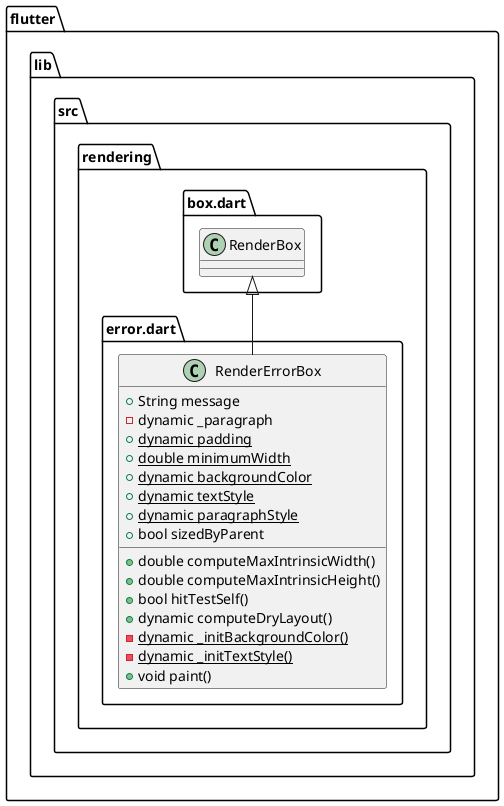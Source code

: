 @startuml
set namespaceSeparator ::

class "flutter::lib::src::rendering::error.dart::RenderErrorBox" {
  +String message
  -dynamic _paragraph
  {static} +dynamic padding
  {static} +double minimumWidth
  {static} +dynamic backgroundColor
  {static} +dynamic textStyle
  {static} +dynamic paragraphStyle
  +bool sizedByParent
  +double computeMaxIntrinsicWidth()
  +double computeMaxIntrinsicHeight()
  +bool hitTestSelf()
  +dynamic computeDryLayout()
  {static} -dynamic _initBackgroundColor()
  {static} -dynamic _initTextStyle()
  +void paint()
}

"flutter::lib::src::rendering::box.dart::RenderBox" <|-- "flutter::lib::src::rendering::error.dart::RenderErrorBox"


@enduml